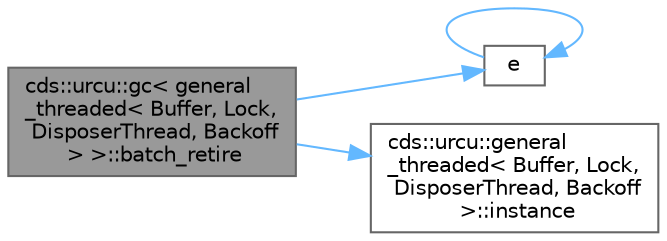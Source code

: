 digraph "cds::urcu::gc&lt; general_threaded&lt; Buffer, Lock, DisposerThread, Backoff &gt; &gt;::batch_retire"
{
 // LATEX_PDF_SIZE
  bgcolor="transparent";
  edge [fontname=Helvetica,fontsize=10,labelfontname=Helvetica,labelfontsize=10];
  node [fontname=Helvetica,fontsize=10,shape=box,height=0.2,width=0.4];
  rankdir="LR";
  Node1 [id="Node000001",label="cds::urcu::gc\< general\l_threaded\< Buffer, Lock,\l DisposerThread, Backoff\l \> \>::batch_retire",height=0.2,width=0.4,color="gray40", fillcolor="grey60", style="filled", fontcolor="black",tooltip="Retires the pointer chain until Func returns nullptr retired pointer"];
  Node1 -> Node2 [id="edge1_Node000001_Node000002",color="steelblue1",style="solid",tooltip=" "];
  Node2 [id="Node000002",label="e",height=0.2,width=0.4,color="grey40", fillcolor="white", style="filled",URL="$_cwise__array__power__array_8cpp.html#a9cb86ff854760bf91a154f2724a9101d",tooltip=" "];
  Node2 -> Node2 [id="edge2_Node000002_Node000002",color="steelblue1",style="solid",tooltip=" "];
  Node1 -> Node3 [id="edge3_Node000001_Node000003",color="steelblue1",style="solid",tooltip=" "];
  Node3 [id="Node000003",label="cds::urcu::general\l_threaded\< Buffer, Lock,\l DisposerThread, Backoff\l \>::instance",height=0.2,width=0.4,color="grey40", fillcolor="white", style="filled",URL="$classcds_1_1urcu_1_1general__threaded.html#a905811bc82c2ff7d61385d6fc21f77ce",tooltip=" "];
}
